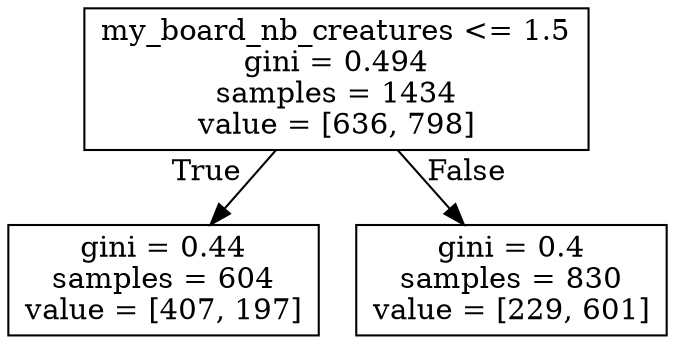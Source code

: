 digraph Tree {
node [shape=box] ;
0 [label="my_board_nb_creatures <= 1.5\ngini = 0.494\nsamples = 1434\nvalue = [636, 798]"] ;
1 [label="gini = 0.44\nsamples = 604\nvalue = [407, 197]"] ;
0 -> 1 [labeldistance=2.5, labelangle=45, headlabel="True"] ;
2 [label="gini = 0.4\nsamples = 830\nvalue = [229, 601]"] ;
0 -> 2 [labeldistance=2.5, labelangle=-45, headlabel="False"] ;
}